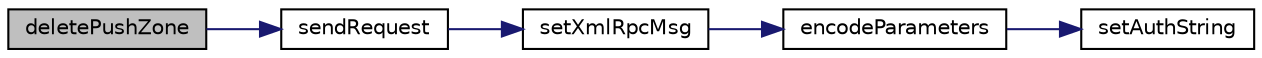 digraph G
{
  edge [fontname="Helvetica",fontsize="10",labelfontname="Helvetica",labelfontsize="10"];
  node [fontname="Helvetica",fontsize="10",shape=record];
  rankdir=LR;
  Node1 [label="deletePushZone",height=0.2,width=0.4,color="black", fillcolor="grey75", style="filled" fontcolor="black"];
  Node1 -> Node2 [color="midnightblue",fontsize="10",style="solid"];
  Node2 [label="sendRequest",height=0.2,width=0.4,color="black", fillcolor="white", style="filled",URL="$class_max_c_d_n.html#aa496f1ad190fdbd8682df3dea24abf1a"];
  Node2 -> Node3 [color="midnightblue",fontsize="10",style="solid"];
  Node3 [label="setXmlRpcMsg",height=0.2,width=0.4,color="black", fillcolor="white", style="filled",URL="$class_max_c_d_n.html#a8c54c313b1f5bbae025c3c30cf12a1ee"];
  Node3 -> Node4 [color="midnightblue",fontsize="10",style="solid"];
  Node4 [label="encodeParameters",height=0.2,width=0.4,color="black", fillcolor="white", style="filled",URL="$class_max_c_d_n.html#ab03d4f2c7f3b6d1e3505f25c33ac4eb4"];
  Node4 -> Node5 [color="midnightblue",fontsize="10",style="solid"];
  Node5 [label="setAuthString",height=0.2,width=0.4,color="black", fillcolor="white", style="filled",URL="$class_max_c_d_n.html#ae777d7e14890a345988fffed800d0e8e"];
}
